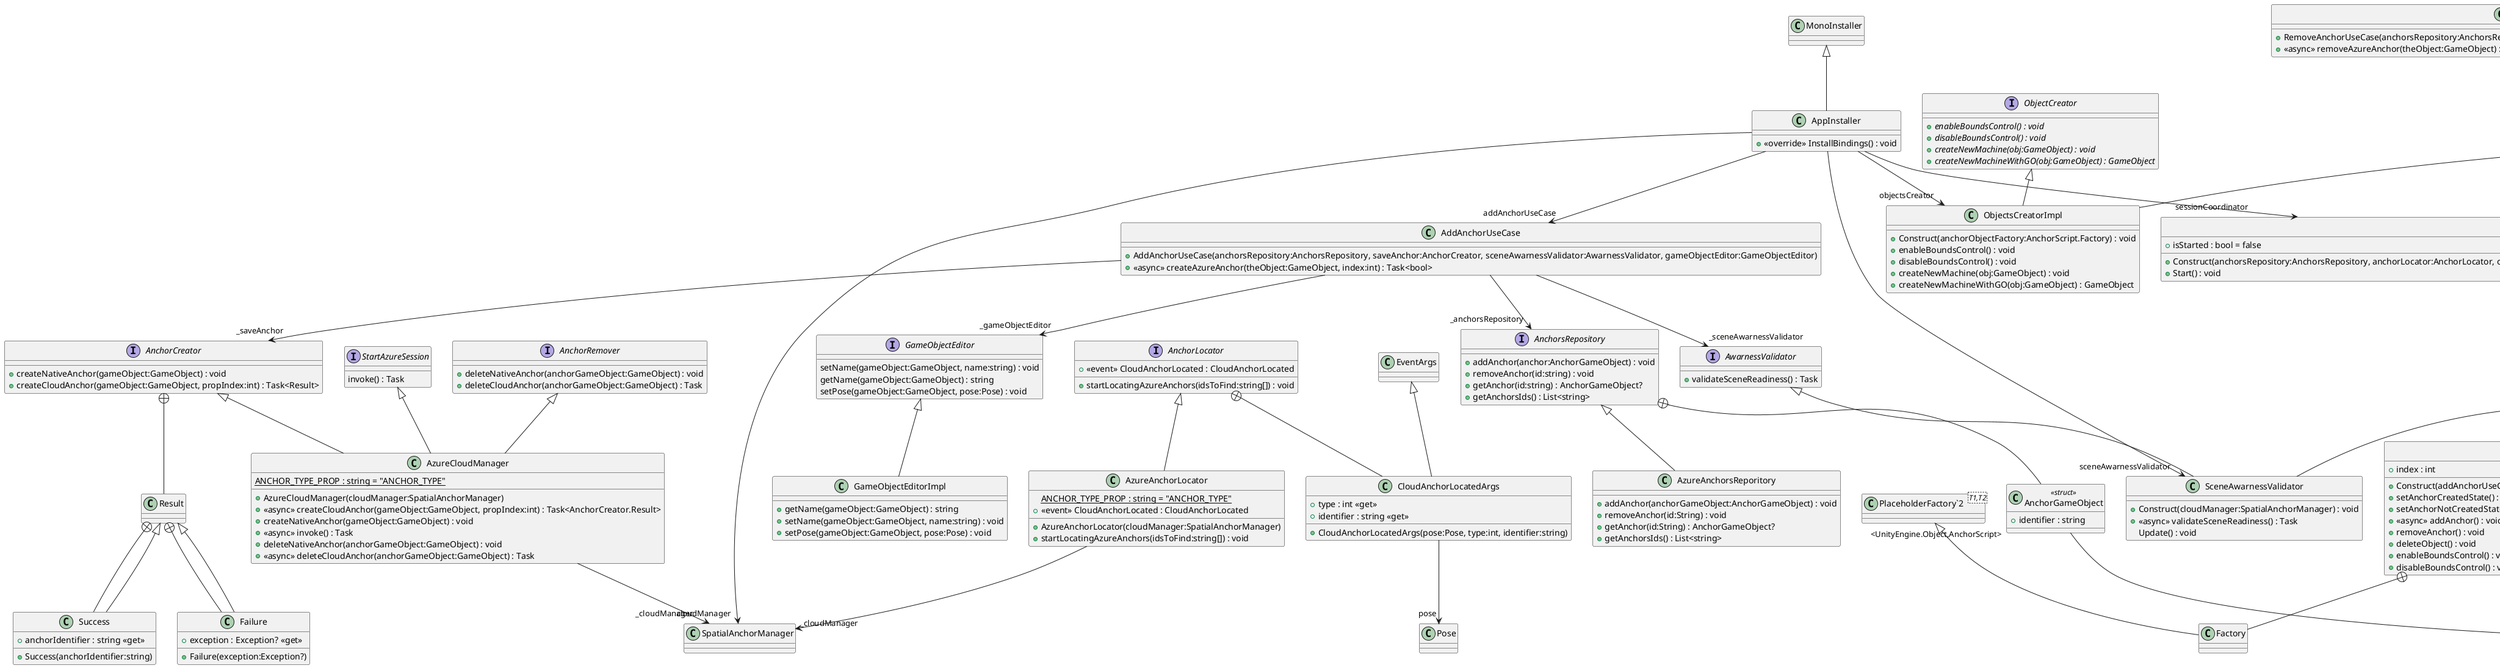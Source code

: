@startuml
class AnchorScript {
    + index : int
    + Construct(addAnchorUseCase:AddAnchorUseCase, removeAnchorUseCase:RemoveAnchorUseCase) : void
    + setAnchorCreatedState() : void
    + setAnchorNotCreatedState() : void
    + <<async>> addAnchor() : void
    + removeAnchor() : void
    + deleteObject() : void
    + enableBoundsControl() : void
    + disableBoundsControl() : void
}
class Factory {
}
class "PlaceholderFactory`2"<T1,T2> {
}
MonoBehaviour <|-- AnchorScript
AnchorScript --> "addAnchorButton" GameObject
AnchorScript --> "removeAnchorButton" GameObject
AnchorScript --> "tapToPlaceButton" GameObject
AnchorScript --> "deleteButton" GameObject
AnchorScript +-- Factory
"PlaceholderFactory`2" "<UnityEngine.Object,AnchorScript>" <|-- Factory
interface AnchorCreator {
    + createNativeAnchor(gameObject:GameObject) : void
    + createCloudAnchor(gameObject:GameObject, propIndex:int) : Task<Result>
}
class Result {
}
class Success {
    + anchorIdentifier : string <<get>>
    + Success(anchorIdentifier:string)
}
class Failure {
    + exception : Exception? <<get>>
    + Failure(exception:Exception?)
}
AnchorCreator +-- Result
Result +-- Success
Result <|-- Success
Result +-- Failure
Result <|-- Failure
class AddAnchorUseCase {
    + AddAnchorUseCase(anchorsRepository:AnchorsRepository, saveAnchor:AnchorCreator, sceneAwarnessValidator:AwarnessValidator, gameObjectEditor:GameObjectEditor)
    + <<async>> createAzureAnchor(theObject:GameObject, index:int) : Task<bool>
}
AddAnchorUseCase --> "_anchorsRepository" AnchorsRepository
AddAnchorUseCase --> "_saveAnchor" AnchorCreator
AddAnchorUseCase --> "_sceneAwarnessValidator" AwarnessValidator
AddAnchorUseCase --> "_gameObjectEditor" GameObjectEditor
class AzureAnchorsReporitory {
    + addAnchor(anchorGameObject:AnchorGameObject) : void
    + removeAnchor(id:String) : void
    + getAnchor(id:String) : AnchorGameObject?
    + getAnchorsIds() : List<string>
}
AnchorsRepository <|-- AzureAnchorsReporitory
interface AwarnessValidator {
    + validateSceneReadiness() : Task
}
class SceneAwarnessValidator {
    + Construct(cloudManager:SpatialAnchorManager) : void
    + <<async>> validateSceneReadiness() : Task
    Update() : void
}
MonoBehaviour <|-- SceneAwarnessValidator
AwarnessValidator <|-- SceneAwarnessValidator
interface ObjectCreator {
    + {abstract} enableBoundsControl() : void
    + {abstract} disableBoundsControl() : void
    + {abstract} createNewMachine(obj:GameObject) : void
    + {abstract} createNewMachineWithGO(obj:GameObject) : GameObject
}
class ObjectsCreatorImpl {
    + Construct(anchorObjectFactory:AnchorScript.Factory) : void
    + enableBoundsControl() : void
    + disableBoundsControl() : void
    + createNewMachine(obj:GameObject) : void
    + createNewMachineWithGO(obj:GameObject) : GameObject
}
MonoBehaviour <|-- ObjectsCreatorImpl
ObjectCreator <|-- ObjectsCreatorImpl
class AppInstaller {
    + <<override>> InstallBindings() : void
}
MonoInstaller <|-- AppInstaller
AppInstaller --> "sessionCoordinator" AzureSessionCoordinator
AppInstaller --> "addAnchorUseCase" AddAnchorUseCase
AppInstaller --> "cloudManager" SpatialAnchorManager
AppInstaller --> "objectsCreator" ObjectsCreatorImpl
AppInstaller --> "sceneAwarnessValidator" SceneAwarnessValidator
class RemoveAnchorUseCase {
    + RemoveAnchorUseCase(anchorsRepository:AnchorsRepository, anchorRemover:AnchorRemover, gameObjectEditor:GameObjectEditor)
    + <<async>> removeAzureAnchor(theObject:GameObject) : Task
}
class DebugWindow {
}
MonoBehaviour <|-- DebugWindow
interface AnchorLocator {
    +  <<event>> CloudAnchorLocated : CloudAnchorLocated 
    + startLocatingAzureAnchors(idsToFind:string[]) : void
}
class AzureAnchorLocator {
    {static} ANCHOR_TYPE_PROP : string = "ANCHOR_TYPE"
    + AzureAnchorLocator(cloudManager:SpatialAnchorManager)
    +  <<event>> CloudAnchorLocated : CloudAnchorLocated 
    + startLocatingAzureAnchors(idsToFind:string[]) : void
}
class CloudAnchorLocatedArgs {
    + type : int <<get>>
    + identifier : string <<get>>
    + CloudAnchorLocatedArgs(pose:Pose, type:int, identifier:string)
}
AnchorLocator <|-- AzureAnchorLocator
AzureAnchorLocator --> "_cloudManager" SpatialAnchorManager
AnchorLocator +-- CloudAnchorLocatedArgs
EventArgs <|-- CloudAnchorLocatedArgs
CloudAnchorLocatedArgs --> "pose" Pose
interface StartAzureSession {
    invoke() : Task
}
interface AnchorRemover {
    + deleteNativeAnchor(anchorGameObject:GameObject) : void
    + deleteCloudAnchor(anchorGameObject:GameObject) : Task
}
class AzureCloudManager {
    {static} ANCHOR_TYPE_PROP : string = "ANCHOR_TYPE"
    + AzureCloudManager(cloudManager:SpatialAnchorManager)
    + <<async>> createCloudAnchor(gameObject:GameObject, propIndex:int) : Task<AnchorCreator.Result>
    + createNativeAnchor(gameObject:GameObject) : void
    + <<async>> invoke() : Task
    + deleteNativeAnchor(anchorGameObject:GameObject) : void
    + <<async>> deleteCloudAnchor(anchorGameObject:GameObject) : Task
}
AnchorCreator <|-- AzureCloudManager
StartAzureSession <|-- AzureCloudManager
AnchorRemover <|-- AzureCloudManager
AzureCloudManager --> "_cloudManager" SpatialAnchorManager
interface GameObjectEditor {
    setName(gameObject:GameObject, name:string) : void
    getName(gameObject:GameObject) : string
    setPose(gameObject:GameObject, pose:Pose) : void
}
class GameObjectEditorImpl {
    + getName(gameObject:GameObject) : string
    + setName(gameObject:GameObject, name:string) : void
    + setPose(gameObject:GameObject, pose:Pose) : void
}
GameObjectEditor <|-- GameObjectEditorImpl
interface AnchorsRepository {
    + addAnchor(anchor:AnchorGameObject) : void
    + removeAnchor(id:string) : void
    + getAnchor(id:string) : AnchorGameObject?
    + getAnchorsIds() : List<string>
}
class AnchorGameObject <<struct>> {
    + identifier : string
}
AnchorsRepository +-- AnchorGameObject
AnchorGameObject --> "gameObject" GameObject
class AzureSessionCoordinator {
    + isStarted : bool = false
    + Construct(anchorsRepository:AnchorsRepository, anchorLocator:AnchorLocator, objectsCreator:ObjectCreator, startAzureSession:StartAzureSession, saveAnchor:AnchorCreator, gameObjectEditor:GameObjectEditor) : void
    + Start() : void
}
MonoBehaviour <|-- AzureSessionCoordinator
class AnchorObjectFactory {
    + AnchorObjectFactory(container:DiContainer)
    + Create(prefab:Object) : AnchorScript
}
class "IFactory`2"<T1,T2> {
}
"IFactory`2" "<UnityEngine.Object,AnchorScript>" <|-- AnchorObjectFactory
AnchorObjectFactory --> "_container" DiContainer
@enduml
